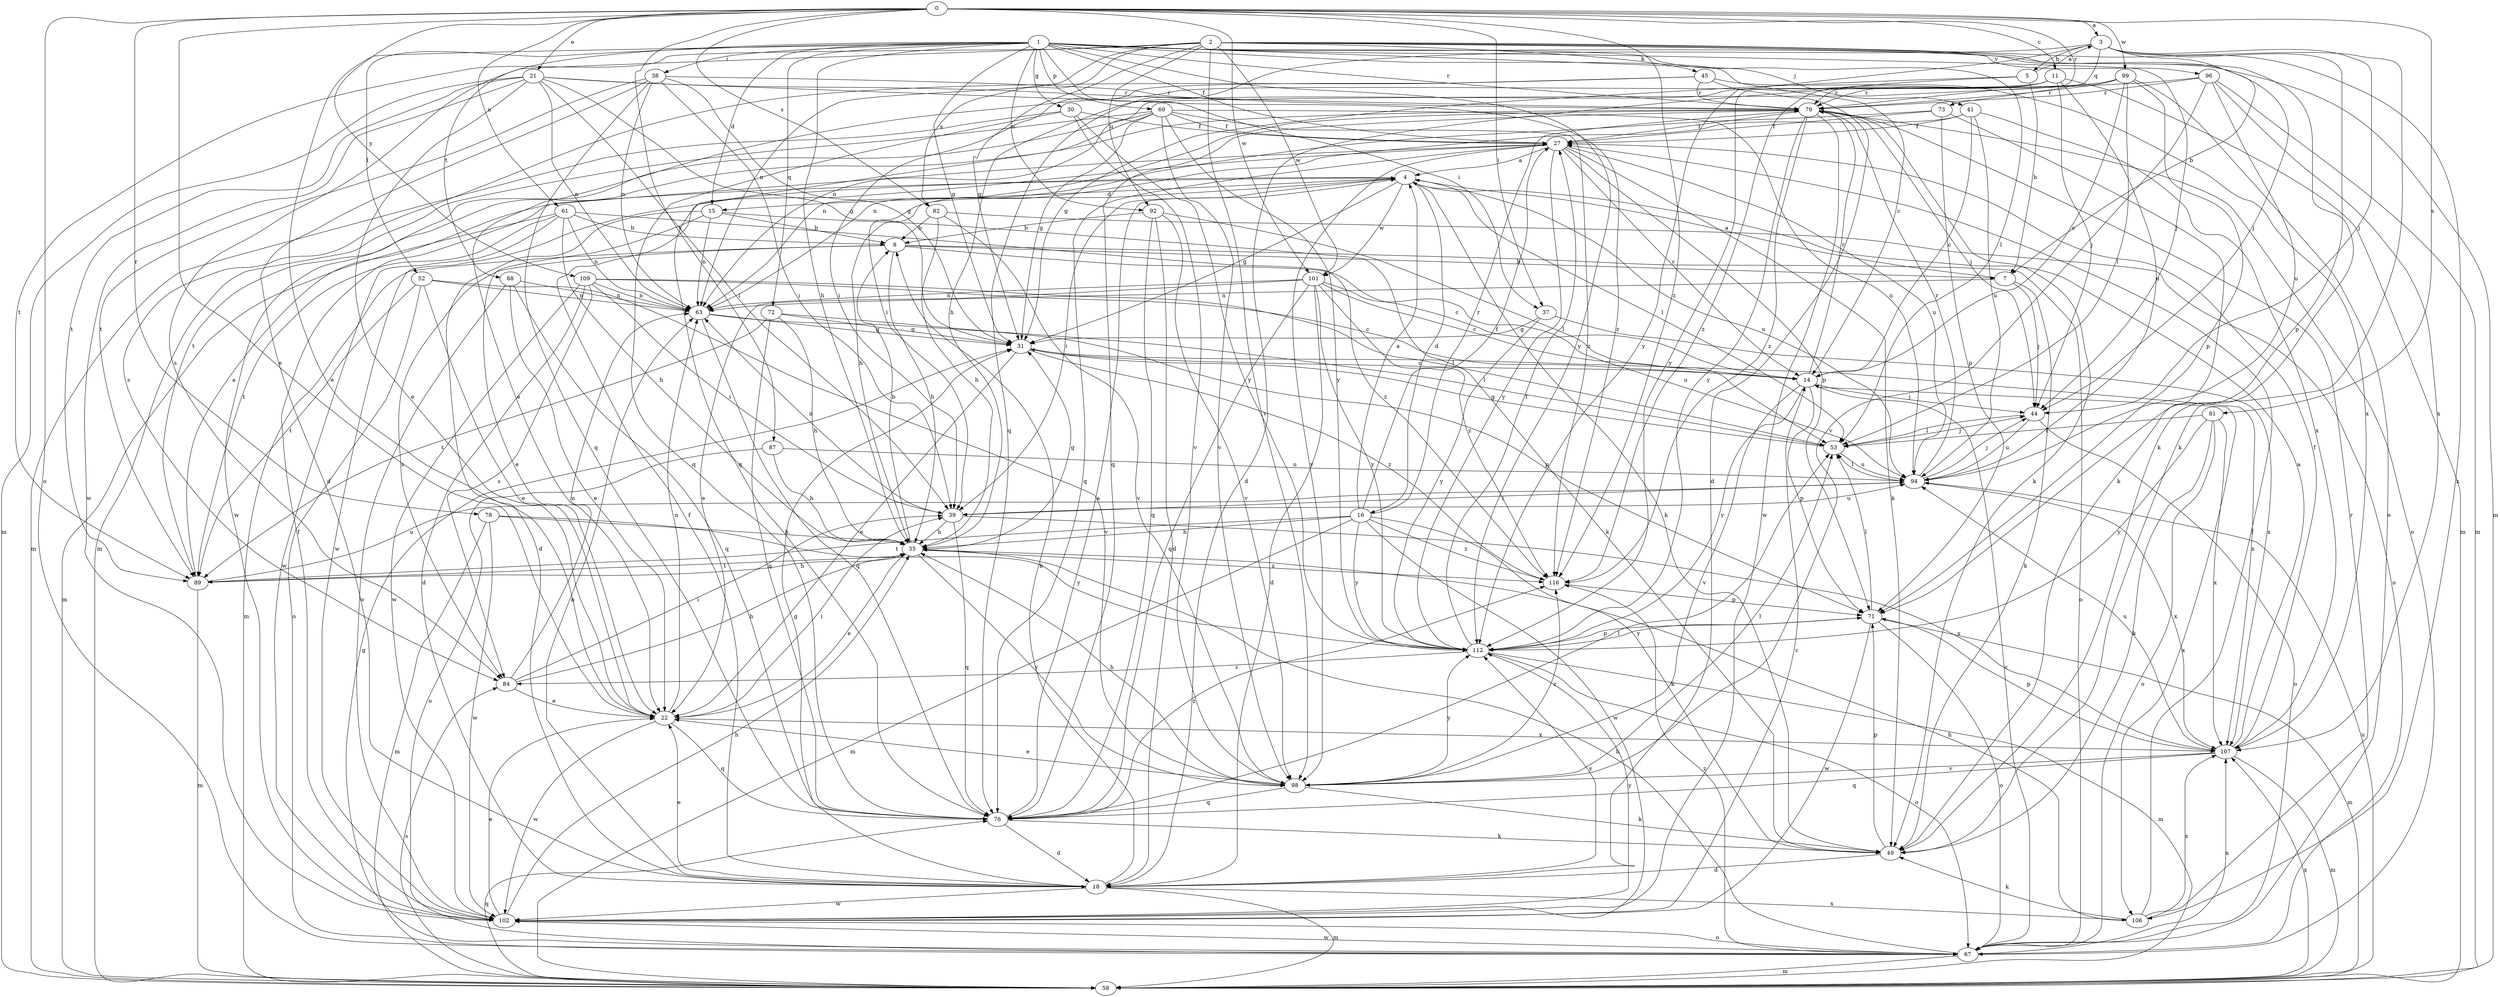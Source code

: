 strict digraph  {
0;
1;
2;
3;
4;
5;
7;
8;
11;
14;
15;
16;
18;
21;
22;
27;
30;
31;
35;
37;
38;
39;
41;
44;
45;
49;
52;
53;
58;
61;
63;
67;
69;
71;
72;
73;
76;
78;
79;
81;
82;
84;
87;
88;
89;
92;
94;
96;
98;
99;
101;
102;
106;
107;
109;
112;
116;
0 -> 3  [label=a];
0 -> 11  [label=c];
0 -> 21  [label=e];
0 -> 22  [label=e];
0 -> 37  [label=i];
0 -> 61  [label=n];
0 -> 67  [label=o];
0 -> 78  [label=r];
0 -> 79  [label=r];
0 -> 81  [label=s];
0 -> 82  [label=s];
0 -> 87  [label=t];
0 -> 99  [label=w];
0 -> 101  [label=w];
0 -> 109  [label=y];
0 -> 116  [label=z];
1 -> 14  [label=c];
1 -> 15  [label=d];
1 -> 22  [label=e];
1 -> 27  [label=f];
1 -> 30  [label=g];
1 -> 31  [label=g];
1 -> 35  [label=h];
1 -> 37  [label=i];
1 -> 38  [label=i];
1 -> 41  [label=j];
1 -> 44  [label=j];
1 -> 52  [label=l];
1 -> 53  [label=l];
1 -> 58  [label=m];
1 -> 69  [label=p];
1 -> 72  [label=q];
1 -> 79  [label=r];
1 -> 88  [label=t];
1 -> 92  [label=u];
1 -> 112  [label=y];
2 -> 31  [label=g];
2 -> 44  [label=j];
2 -> 45  [label=k];
2 -> 49  [label=k];
2 -> 63  [label=n];
2 -> 82  [label=s];
2 -> 84  [label=s];
2 -> 89  [label=t];
2 -> 92  [label=u];
2 -> 96  [label=v];
2 -> 98  [label=v];
2 -> 101  [label=w];
2 -> 106  [label=x];
3 -> 5  [label=b];
3 -> 7  [label=b];
3 -> 44  [label=j];
3 -> 49  [label=k];
3 -> 71  [label=p];
3 -> 73  [label=q];
3 -> 76  [label=q];
3 -> 112  [label=y];
4 -> 15  [label=d];
4 -> 16  [label=d];
4 -> 31  [label=g];
4 -> 35  [label=h];
4 -> 39  [label=i];
4 -> 49  [label=k];
4 -> 53  [label=l];
4 -> 94  [label=u];
4 -> 101  [label=w];
4 -> 102  [label=w];
5 -> 3  [label=a];
5 -> 7  [label=b];
5 -> 31  [label=g];
5 -> 79  [label=r];
7 -> 4  [label=a];
7 -> 44  [label=j];
7 -> 49  [label=k];
7 -> 63  [label=n];
8 -> 7  [label=b];
8 -> 14  [label=c];
8 -> 35  [label=h];
8 -> 58  [label=m];
8 -> 67  [label=o];
8 -> 84  [label=s];
11 -> 35  [label=h];
11 -> 44  [label=j];
11 -> 58  [label=m];
11 -> 79  [label=r];
11 -> 94  [label=u];
11 -> 112  [label=y];
11 -> 116  [label=z];
14 -> 44  [label=j];
14 -> 71  [label=p];
14 -> 79  [label=r];
14 -> 98  [label=v];
14 -> 106  [label=x];
14 -> 112  [label=y];
15 -> 8  [label=b];
15 -> 18  [label=d];
15 -> 22  [label=e];
15 -> 49  [label=k];
15 -> 63  [label=n];
16 -> 4  [label=a];
16 -> 27  [label=f];
16 -> 35  [label=h];
16 -> 49  [label=k];
16 -> 58  [label=m];
16 -> 79  [label=r];
16 -> 89  [label=t];
16 -> 102  [label=w];
16 -> 112  [label=y];
16 -> 116  [label=z];
18 -> 8  [label=b];
18 -> 22  [label=e];
18 -> 27  [label=f];
18 -> 31  [label=g];
18 -> 58  [label=m];
18 -> 63  [label=n];
18 -> 102  [label=w];
18 -> 106  [label=x];
18 -> 112  [label=y];
21 -> 22  [label=e];
21 -> 31  [label=g];
21 -> 39  [label=i];
21 -> 58  [label=m];
21 -> 63  [label=n];
21 -> 79  [label=r];
21 -> 89  [label=t];
21 -> 102  [label=w];
21 -> 116  [label=z];
22 -> 39  [label=i];
22 -> 63  [label=n];
22 -> 76  [label=q];
22 -> 102  [label=w];
22 -> 107  [label=x];
27 -> 4  [label=a];
27 -> 14  [label=c];
27 -> 49  [label=k];
27 -> 71  [label=p];
27 -> 76  [label=q];
27 -> 94  [label=u];
27 -> 98  [label=v];
27 -> 112  [label=y];
30 -> 27  [label=f];
30 -> 58  [label=m];
30 -> 76  [label=q];
30 -> 98  [label=v];
30 -> 112  [label=y];
31 -> 14  [label=c];
31 -> 22  [label=e];
31 -> 107  [label=x];
31 -> 116  [label=z];
35 -> 8  [label=b];
35 -> 22  [label=e];
35 -> 31  [label=g];
35 -> 89  [label=t];
35 -> 98  [label=v];
35 -> 116  [label=z];
37 -> 31  [label=g];
37 -> 107  [label=x];
37 -> 112  [label=y];
38 -> 18  [label=d];
38 -> 31  [label=g];
38 -> 39  [label=i];
38 -> 63  [label=n];
38 -> 76  [label=q];
38 -> 79  [label=r];
38 -> 89  [label=t];
39 -> 35  [label=h];
39 -> 63  [label=n];
39 -> 76  [label=q];
39 -> 94  [label=u];
39 -> 107  [label=x];
41 -> 14  [label=c];
41 -> 27  [label=f];
41 -> 39  [label=i];
41 -> 94  [label=u];
41 -> 107  [label=x];
44 -> 53  [label=l];
44 -> 67  [label=o];
44 -> 94  [label=u];
45 -> 18  [label=d];
45 -> 39  [label=i];
45 -> 79  [label=r];
45 -> 84  [label=s];
45 -> 107  [label=x];
49 -> 18  [label=d];
49 -> 71  [label=p];
52 -> 22  [label=e];
52 -> 63  [label=n];
52 -> 67  [label=o];
52 -> 89  [label=t];
52 -> 98  [label=v];
53 -> 31  [label=g];
53 -> 44  [label=j];
53 -> 94  [label=u];
58 -> 76  [label=q];
58 -> 84  [label=s];
58 -> 94  [label=u];
58 -> 107  [label=x];
61 -> 8  [label=b];
61 -> 35  [label=h];
61 -> 58  [label=m];
61 -> 63  [label=n];
61 -> 89  [label=t];
61 -> 102  [label=w];
61 -> 116  [label=z];
63 -> 31  [label=g];
63 -> 53  [label=l];
63 -> 76  [label=q];
67 -> 14  [label=c];
67 -> 31  [label=g];
67 -> 35  [label=h];
67 -> 58  [label=m];
67 -> 102  [label=w];
67 -> 107  [label=x];
67 -> 116  [label=z];
69 -> 27  [label=f];
69 -> 31  [label=g];
69 -> 58  [label=m];
69 -> 76  [label=q];
69 -> 94  [label=u];
69 -> 98  [label=v];
69 -> 102  [label=w];
69 -> 112  [label=y];
69 -> 116  [label=z];
71 -> 53  [label=l];
71 -> 58  [label=m];
71 -> 67  [label=o];
71 -> 102  [label=w];
71 -> 112  [label=y];
72 -> 31  [label=g];
72 -> 35  [label=h];
72 -> 71  [label=p];
72 -> 76  [label=q];
72 -> 89  [label=t];
73 -> 27  [label=f];
73 -> 49  [label=k];
73 -> 63  [label=n];
73 -> 71  [label=p];
76 -> 4  [label=a];
76 -> 18  [label=d];
76 -> 49  [label=k];
76 -> 53  [label=l];
76 -> 116  [label=z];
78 -> 35  [label=h];
78 -> 58  [label=m];
78 -> 102  [label=w];
78 -> 112  [label=y];
79 -> 27  [label=f];
79 -> 44  [label=j];
79 -> 49  [label=k];
79 -> 63  [label=n];
79 -> 67  [label=o];
79 -> 76  [label=q];
79 -> 89  [label=t];
79 -> 102  [label=w];
79 -> 112  [label=y];
79 -> 116  [label=z];
81 -> 49  [label=k];
81 -> 53  [label=l];
81 -> 67  [label=o];
81 -> 107  [label=x];
81 -> 112  [label=y];
82 -> 8  [label=b];
82 -> 35  [label=h];
82 -> 67  [label=o];
82 -> 98  [label=v];
84 -> 22  [label=e];
84 -> 35  [label=h];
84 -> 39  [label=i];
84 -> 63  [label=n];
87 -> 35  [label=h];
87 -> 67  [label=o];
87 -> 94  [label=u];
88 -> 22  [label=e];
88 -> 63  [label=n];
88 -> 76  [label=q];
88 -> 102  [label=w];
89 -> 4  [label=a];
89 -> 35  [label=h];
89 -> 58  [label=m];
89 -> 94  [label=u];
92 -> 8  [label=b];
92 -> 18  [label=d];
92 -> 53  [label=l];
92 -> 76  [label=q];
92 -> 98  [label=v];
94 -> 39  [label=i];
94 -> 44  [label=j];
94 -> 53  [label=l];
94 -> 79  [label=r];
94 -> 107  [label=x];
96 -> 58  [label=m];
96 -> 63  [label=n];
96 -> 79  [label=r];
96 -> 94  [label=u];
96 -> 98  [label=v];
96 -> 107  [label=x];
98 -> 22  [label=e];
98 -> 35  [label=h];
98 -> 49  [label=k];
98 -> 53  [label=l];
98 -> 76  [label=q];
98 -> 112  [label=y];
98 -> 116  [label=z];
99 -> 14  [label=c];
99 -> 18  [label=d];
99 -> 22  [label=e];
99 -> 53  [label=l];
99 -> 67  [label=o];
99 -> 71  [label=p];
99 -> 79  [label=r];
101 -> 14  [label=c];
101 -> 18  [label=d];
101 -> 22  [label=e];
101 -> 63  [label=n];
101 -> 76  [label=q];
101 -> 94  [label=u];
101 -> 112  [label=y];
101 -> 116  [label=z];
102 -> 14  [label=c];
102 -> 22  [label=e];
102 -> 27  [label=f];
102 -> 35  [label=h];
102 -> 67  [label=o];
102 -> 112  [label=y];
106 -> 27  [label=f];
106 -> 35  [label=h];
106 -> 49  [label=k];
106 -> 79  [label=r];
106 -> 107  [label=x];
107 -> 4  [label=a];
107 -> 27  [label=f];
107 -> 58  [label=m];
107 -> 71  [label=p];
107 -> 76  [label=q];
107 -> 94  [label=u];
107 -> 98  [label=v];
109 -> 14  [label=c];
109 -> 18  [label=d];
109 -> 39  [label=i];
109 -> 53  [label=l];
109 -> 63  [label=n];
109 -> 84  [label=s];
109 -> 102  [label=w];
112 -> 27  [label=f];
112 -> 58  [label=m];
112 -> 67  [label=o];
112 -> 71  [label=p];
112 -> 84  [label=s];
116 -> 71  [label=p];
}
